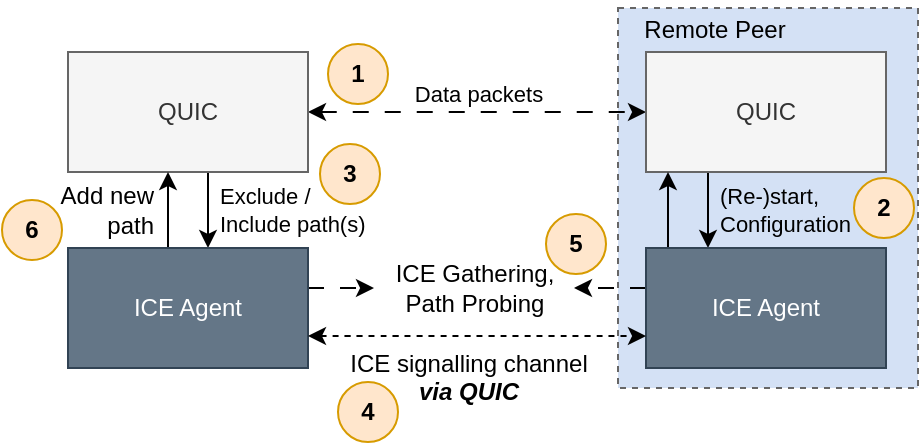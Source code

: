 <mxfile version="24.4.8" type="device">
  <diagram name="Page-1" id="0gJbcg0XPNFQ-sTSEnto">
    <mxGraphModel dx="602" dy="644" grid="1" gridSize="10" guides="1" tooltips="1" connect="1" arrows="1" fold="1" page="1" pageScale="1" pageWidth="850" pageHeight="1100" math="0" shadow="0">
      <root>
        <mxCell id="0" />
        <mxCell id="1" parent="0" />
        <mxCell id="62byTpiQ_xNvMLSuf41Z-13" value="" style="rounded=0;whiteSpace=wrap;html=1;fillColor=#D4E1F5;fontColor=#333333;strokeColor=#666666;dashed=1;" parent="1" vertex="1">
          <mxGeometry x="315" y="200" width="150" height="190" as="geometry" />
        </mxCell>
        <mxCell id="62byTpiQ_xNvMLSuf41Z-1" value="Data packets" style="edgeStyle=orthogonalEdgeStyle;rounded=0;orthogonalLoop=1;jettySize=auto;html=1;startArrow=classic;startFill=1;verticalAlign=bottom;dashed=1;dashPattern=8 8;" parent="1" source="5U8ytU4bZrLR5_oLVIPA-1" target="62byTpiQ_xNvMLSuf41Z-7" edge="1">
          <mxGeometry relative="1" as="geometry">
            <mxPoint x="280" y="252" as="targetPoint" />
          </mxGeometry>
        </mxCell>
        <mxCell id="62byTpiQ_xNvMLSuf41Z-3" value="&lt;div&gt;Exclude /&amp;nbsp;&lt;/div&gt;&lt;div&gt;Include path(s)&lt;/div&gt;" style="edgeStyle=orthogonalEdgeStyle;rounded=0;orthogonalLoop=1;jettySize=auto;html=1;labelPosition=right;verticalLabelPosition=middle;align=left;verticalAlign=middle;spacingLeft=4;" parent="1" source="5U8ytU4bZrLR5_oLVIPA-1" target="5U8ytU4bZrLR5_oLVIPA-2" edge="1">
          <mxGeometry relative="1" as="geometry">
            <Array as="points">
              <mxPoint x="110" y="300" />
              <mxPoint x="110" y="300" />
            </Array>
          </mxGeometry>
        </mxCell>
        <mxCell id="5U8ytU4bZrLR5_oLVIPA-1" value="QUIC" style="rounded=0;whiteSpace=wrap;html=1;fillColor=#f5f5f5;fontColor=#333333;strokeColor=#666666;" parent="1" vertex="1">
          <mxGeometry x="40" y="222" width="120" height="60" as="geometry" />
        </mxCell>
        <mxCell id="5U8ytU4bZrLR5_oLVIPA-3" value="&lt;div&gt;Add new&lt;/div&gt;&lt;div&gt;path&lt;br&gt;&lt;/div&gt;" style="edgeStyle=orthogonalEdgeStyle;rounded=0;orthogonalLoop=1;jettySize=auto;html=1;startArrow=none;startFill=0;strokeWidth=1;fontSize=12;labelPosition=left;verticalLabelPosition=middle;align=right;verticalAlign=middle;horizontal=1;textDirection=ltr;spacingRight=6;" parent="1" source="5U8ytU4bZrLR5_oLVIPA-2" target="5U8ytU4bZrLR5_oLVIPA-1" edge="1">
          <mxGeometry relative="1" as="geometry">
            <Array as="points">
              <mxPoint x="90" y="300" />
              <mxPoint x="90" y="300" />
            </Array>
          </mxGeometry>
        </mxCell>
        <mxCell id="XBSno57gMzDwM530Vn2o-1" style="edgeStyle=orthogonalEdgeStyle;rounded=0;orthogonalLoop=1;jettySize=auto;html=1;dashed=1;dashPattern=8 8;" parent="1" source="5U8ytU4bZrLR5_oLVIPA-2" target="XBSno57gMzDwM530Vn2o-2" edge="1">
          <mxGeometry relative="1" as="geometry">
            <mxPoint x="210" y="340" as="targetPoint" />
            <Array as="points">
              <mxPoint x="170" y="340" />
              <mxPoint x="170" y="340" />
            </Array>
          </mxGeometry>
        </mxCell>
        <mxCell id="5U8ytU4bZrLR5_oLVIPA-2" value="ICE Agent" style="rounded=0;whiteSpace=wrap;html=1;fillColor=#647687;strokeColor=#314354;fontColor=#ffffff;" parent="1" vertex="1">
          <mxGeometry x="40" y="320" width="120" height="60" as="geometry" />
        </mxCell>
        <mxCell id="5U8ytU4bZrLR5_oLVIPA-16" value="1" style="ellipse;whiteSpace=wrap;html=1;aspect=fixed;fontSize=12;fontStyle=1;fillColor=#ffe6cc;strokeColor=#d79b00;" parent="1" vertex="1">
          <mxGeometry x="170" y="218" width="30" height="30" as="geometry" />
        </mxCell>
        <mxCell id="5U8ytU4bZrLR5_oLVIPA-19" value="6" style="ellipse;whiteSpace=wrap;html=1;aspect=fixed;fontSize=12;fontStyle=1;fillColor=#ffe6cc;strokeColor=#d79b00;" parent="1" vertex="1">
          <mxGeometry x="7" y="296" width="30" height="30" as="geometry" />
        </mxCell>
        <mxCell id="62byTpiQ_xNvMLSuf41Z-5" value="3" style="ellipse;whiteSpace=wrap;html=1;aspect=fixed;fontSize=12;fontStyle=1;fillColor=#ffe6cc;strokeColor=#d79b00;" parent="1" vertex="1">
          <mxGeometry x="166" y="268" width="30" height="30" as="geometry" />
        </mxCell>
        <mxCell id="62byTpiQ_xNvMLSuf41Z-6" value="&lt;div&gt;(Re-)start,&lt;/div&gt;&lt;div&gt;Configuration&lt;/div&gt;" style="edgeStyle=orthogonalEdgeStyle;rounded=0;orthogonalLoop=1;jettySize=auto;html=1;labelPosition=right;verticalLabelPosition=middle;align=left;verticalAlign=middle;spacingLeft=4;labelBackgroundColor=none;" parent="1" source="62byTpiQ_xNvMLSuf41Z-7" target="62byTpiQ_xNvMLSuf41Z-9" edge="1">
          <mxGeometry relative="1" as="geometry">
            <Array as="points">
              <mxPoint x="360" y="300" />
              <mxPoint x="360" y="300" />
            </Array>
          </mxGeometry>
        </mxCell>
        <mxCell id="62byTpiQ_xNvMLSuf41Z-7" value="QUIC" style="rounded=0;whiteSpace=wrap;html=1;fillColor=#f5f5f5;fontColor=#333333;strokeColor=#666666;" parent="1" vertex="1">
          <mxGeometry x="329" y="222" width="120" height="60" as="geometry" />
        </mxCell>
        <mxCell id="62byTpiQ_xNvMLSuf41Z-8" value="" style="edgeStyle=orthogonalEdgeStyle;rounded=0;orthogonalLoop=1;jettySize=auto;html=1;startArrow=none;startFill=0;strokeWidth=1;fontSize=12;labelPosition=left;verticalLabelPosition=middle;align=right;verticalAlign=middle;horizontal=1;textDirection=ltr;spacingRight=6;" parent="1" source="62byTpiQ_xNvMLSuf41Z-9" target="62byTpiQ_xNvMLSuf41Z-7" edge="1">
          <mxGeometry relative="1" as="geometry">
            <Array as="points">
              <mxPoint x="340" y="300" />
              <mxPoint x="340" y="300" />
            </Array>
          </mxGeometry>
        </mxCell>
        <mxCell id="XBSno57gMzDwM530Vn2o-3" style="edgeStyle=orthogonalEdgeStyle;rounded=0;orthogonalLoop=1;jettySize=auto;html=1;dashed=1;dashPattern=8 8;" parent="1" source="62byTpiQ_xNvMLSuf41Z-9" target="XBSno57gMzDwM530Vn2o-2" edge="1">
          <mxGeometry relative="1" as="geometry">
            <mxPoint x="280" y="340.0" as="targetPoint" />
            <Array as="points">
              <mxPoint x="320" y="340" />
              <mxPoint x="320" y="340" />
            </Array>
          </mxGeometry>
        </mxCell>
        <mxCell id="62byTpiQ_xNvMLSuf41Z-9" value="ICE Agent" style="rounded=0;whiteSpace=wrap;html=1;fillColor=#647687;strokeColor=#314354;fontColor=#ffffff;" parent="1" vertex="1">
          <mxGeometry x="329" y="320" width="120" height="60" as="geometry" />
        </mxCell>
        <mxCell id="5U8ytU4bZrLR5_oLVIPA-15" value="&lt;div style=&quot;font-size: 12px;&quot;&gt;ICE signalling channel&lt;/div&gt;&lt;div style=&quot;font-size: 12px;&quot;&gt;&lt;i&gt;&lt;b&gt;via QUIC&lt;/b&gt;&lt;/i&gt;&lt;br style=&quot;font-size: 12px;&quot;&gt;&lt;/div&gt;" style="curved=1;endArrow=classic;html=1;rounded=0;startArrow=classic;startFill=1;dashed=1;fontStyle=0;fontSize=12;verticalAlign=top;labelPosition=center;verticalLabelPosition=middle;align=center;" parent="1" edge="1">
          <mxGeometry x="-0.053" width="50" height="50" relative="1" as="geometry">
            <mxPoint x="160" y="364.0" as="sourcePoint" />
            <mxPoint x="329" y="364.0" as="targetPoint" />
            <Array as="points" />
            <mxPoint as="offset" />
          </mxGeometry>
        </mxCell>
        <mxCell id="62byTpiQ_xNvMLSuf41Z-4" value="4" style="ellipse;whiteSpace=wrap;html=1;aspect=fixed;fontSize=12;fontStyle=1;fillColor=#ffe6cc;strokeColor=#d79b00;" parent="1" vertex="1">
          <mxGeometry x="175" y="387" width="30" height="30" as="geometry" />
        </mxCell>
        <mxCell id="62byTpiQ_xNvMLSuf41Z-14" value="Remote Peer" style="text;html=1;align=center;verticalAlign=middle;resizable=0;points=[];autosize=1;strokeColor=none;fillColor=none;" parent="1" vertex="1">
          <mxGeometry x="318" y="196" width="90" height="30" as="geometry" />
        </mxCell>
        <mxCell id="62byTpiQ_xNvMLSuf41Z-15" value="2" style="ellipse;whiteSpace=wrap;html=1;aspect=fixed;fontSize=12;fontStyle=1;fillColor=#ffe6cc;strokeColor=#d79b00;" parent="1" vertex="1">
          <mxGeometry x="433" y="285" width="30" height="30" as="geometry" />
        </mxCell>
        <mxCell id="XBSno57gMzDwM530Vn2o-2" value="ICE Gathering,&lt;div&gt;Path Probing&lt;/div&gt;" style="text;html=1;align=center;verticalAlign=middle;resizable=0;points=[];autosize=1;strokeColor=none;fillColor=none;spacing=0;" parent="1" vertex="1">
          <mxGeometry x="193" y="320" width="100" height="40" as="geometry" />
        </mxCell>
        <mxCell id="XBSno57gMzDwM530Vn2o-4" value="5" style="ellipse;whiteSpace=wrap;html=1;aspect=fixed;fontSize=12;fontStyle=1;fillColor=#ffe6cc;strokeColor=#d79b00;" parent="1" vertex="1">
          <mxGeometry x="279" y="303" width="30" height="30" as="geometry" />
        </mxCell>
      </root>
    </mxGraphModel>
  </diagram>
</mxfile>
